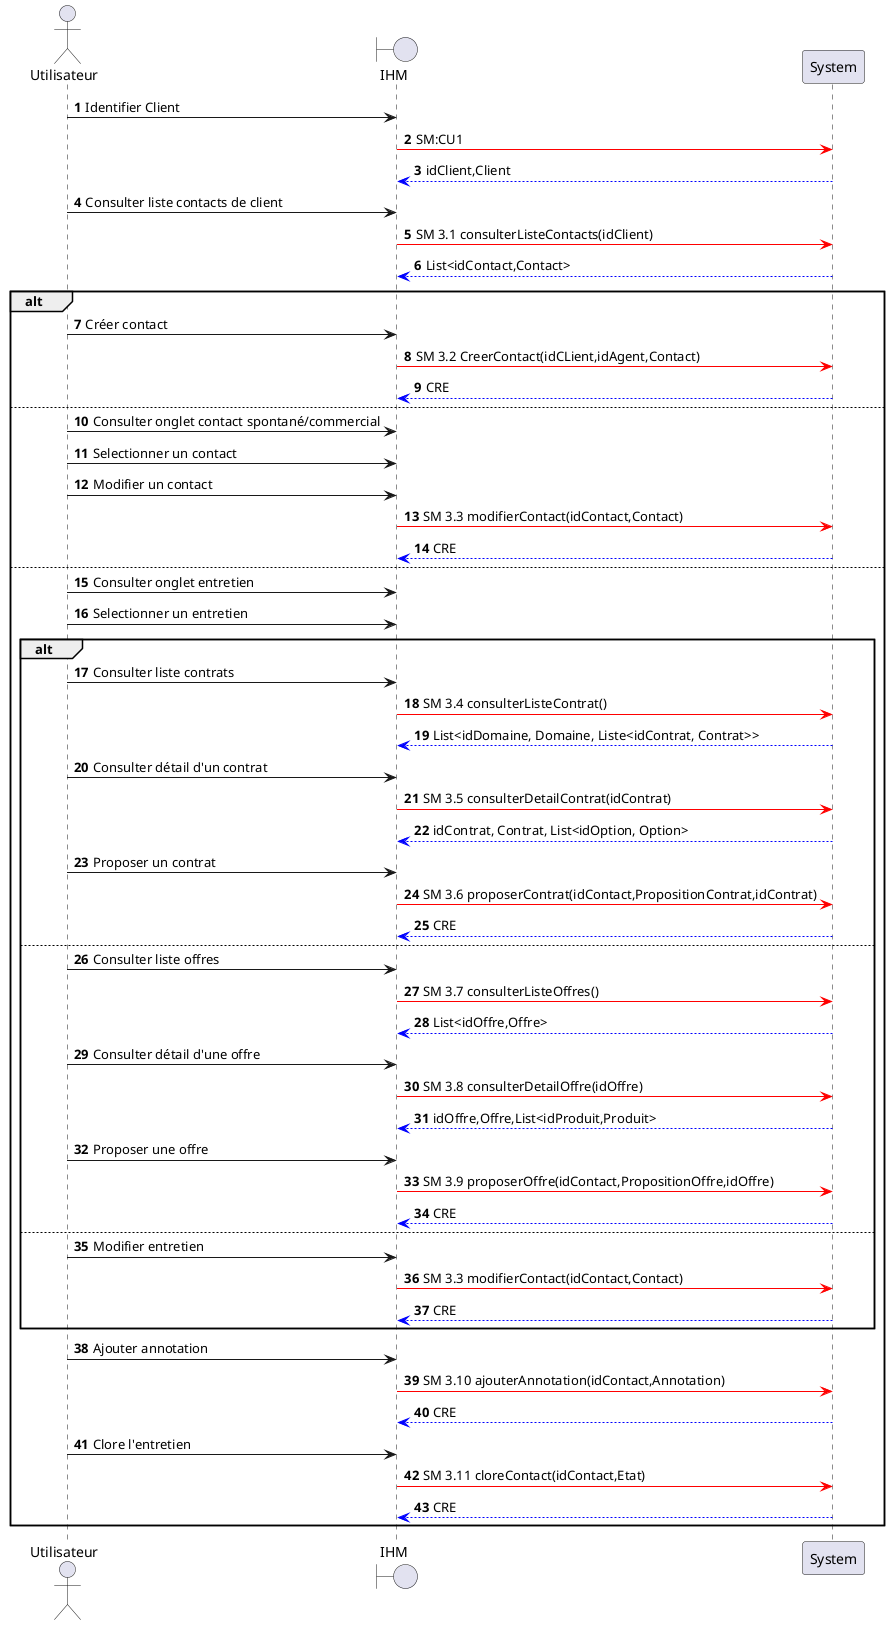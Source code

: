@startuml
actor Utilisateur as U
boundary IHM as I
participant System as S

autonumber
U->I: Identifier Client
I-[#red]>S: SM:CU1
S-[#0000FF]->I: idClient,Client

U->I: Consulter liste contacts de client
I-[#red]>S: SM 3.1 consulterListeContacts(idClient)
S-[#0000FF]->I: List<idContact,Contact>

alt
    U->I: Créer contact
    I-[#red]>S: SM 3.2 CreerContact(idCLient,idAgent,Contact)
    S-[#0000FF]->I: CRE
else
    U->I: Consulter onglet contact spontané/commercial
    U->I: Selectionner un contact
    U->I: Modifier un contact
    I-[#red]>S: SM 3.3 modifierContact(idContact,Contact)
    S-[#0000FF]->I: CRE
else
    U->I: Consulter onglet entretien
    U->I: Selectionner un entretien
    alt
        U->I: Consulter liste contrats
        I-[#red]>S: SM 3.4 consulterListeContrat()
        S-[#0000FF]->I: List<idDomaine, Domaine, Liste<idContrat, Contrat>>
        U->I: Consulter détail d'un contrat
        I-[#red]>S: SM 3.5 consulterDetailContrat(idContrat)
        S-[#0000FF]->I: idContrat, Contrat, List<idOption, Option>
        U->I: Proposer un contrat
        I-[#red]>S: SM 3.6 proposerContrat(idContact,PropositionContrat,idContrat)
        S-[#0000FF]->I: CRE
    else
        U->I: Consulter liste offres
        I-[#red]>S: SM 3.7 consulterListeOffres()
        S-[#0000FF]->I: List<idOffre,Offre>
        U->I: Consulter détail d'une offre
        I-[#red]>S: SM 3.8 consulterDetailOffre(idOffre)
        S-[#0000FF]->I: idOffre,Offre,List<idProduit,Produit>
        U->I: Proposer une offre
        I-[#red]>S: SM 3.9 proposerOffre(idContact,PropositionOffre,idOffre)
        S-[#0000FF]->I: CRE
    else
        U->I: Modifier entretien
        I-[#red]>S: SM 3.3 modifierContact(idContact,Contact)
        S-[#0000FF]->I: CRE
    end
    U->I: Ajouter annotation
    I-[#red]>S: SM 3.10 ajouterAnnotation(idContact,Annotation)
    S-[#0000FF]->I: CRE
    U->I: Clore l'entretien
    I-[#red]>S: SM 3.11 cloreContact(idContact,Etat)
    S-[#0000FF]->I: CRE
end
@enduml